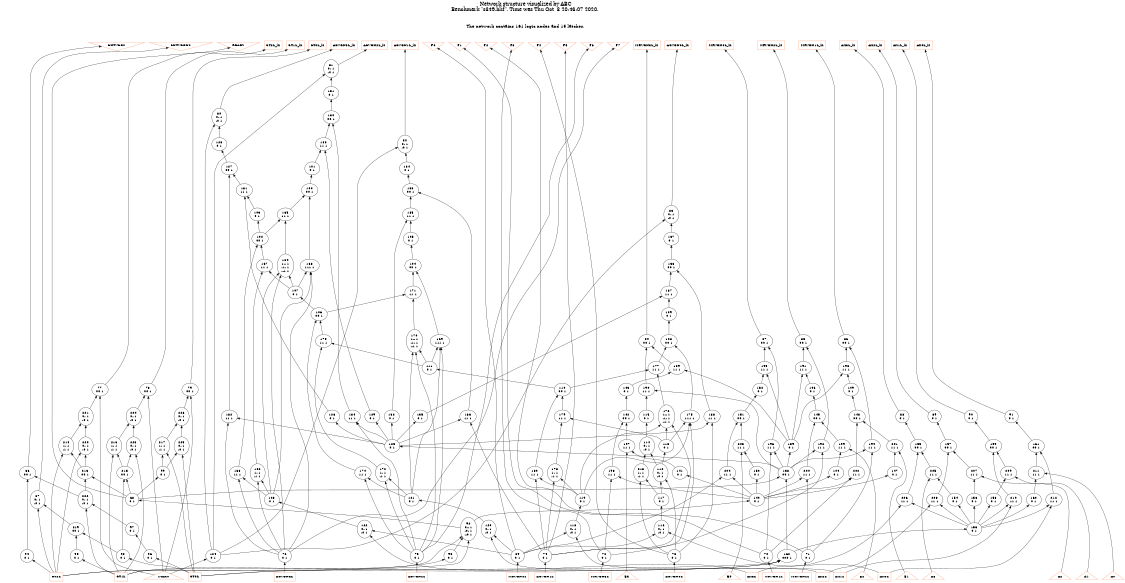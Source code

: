 # Network structure generated by ABC

digraph network {
size = "7.5,10";
center = true;
edge [dir = back];

{
  node [shape = plaintext];
  edge [style = invis];
  LevelTitle1 [label=""];
  LevelTitle2 [label=""];
  Level21 [label = ""];
  Level20 [label = ""];
  Level19 [label = ""];
  Level18 [label = ""];
  Level17 [label = ""];
  Level16 [label = ""];
  Level15 [label = ""];
  Level14 [label = ""];
  Level13 [label = ""];
  Level12 [label = ""];
  Level11 [label = ""];
  Level10 [label = ""];
  Level9 [label = ""];
  Level8 [label = ""];
  Level7 [label = ""];
  Level6 [label = ""];
  Level5 [label = ""];
  Level4 [label = ""];
  Level3 [label = ""];
  Level2 [label = ""];
  Level1 [label = ""];
  Level0 [label = ""];
  LevelTitle1 ->  LevelTitle2 ->  Level21 ->  Level20 ->  Level19 ->  Level18 ->  Level17 ->  Level16 ->  Level15 ->  Level14 ->  Level13 ->  Level12 ->  Level11 ->  Level10 ->  Level9 ->  Level8 ->  Level7 ->  Level6 ->  Level5 ->  Level4 ->  Level3 ->  Level2 ->  Level1 ->  Level0;
}

{
  rank = same;
  LevelTitle1;
  title1 [shape=plaintext,
          fontsize=20,
          fontname = "Times-Roman",
          label="Network structure visualized by ABC\nBenchmark \"s349.blif\". Time was Thu Oct  8 20:46:07 2020. "
         ];
}

{
  rank = same;
  LevelTitle2;
  title2 [shape=plaintext,
          fontsize=18,
          fontname = "Times-Roman",
          label="The network contains 161 logic nodes and 15 latches.\n"
         ];
}

{
  rank = same;
  Level21;
  Node10 [label = "CNTVCO2", shape = invtriangle, color = coral, fillcolor = coral];
  Node11 [label = "CNTVCON2", shape = invtriangle, color = coral, fillcolor = coral];
  Node12 [label = "READY", shape = invtriangle, color = coral, fillcolor = coral];
  Node13 [label = "P0", shape = invtriangle, color = coral, fillcolor = coral];
  Node14 [label = "P1", shape = invtriangle, color = coral, fillcolor = coral];
  Node15 [label = "P2", shape = invtriangle, color = coral, fillcolor = coral];
  Node16 [label = "P3", shape = invtriangle, color = coral, fillcolor = coral];
  Node17 [label = "P4", shape = invtriangle, color = coral, fillcolor = coral];
  Node18 [label = "P5", shape = invtriangle, color = coral, fillcolor = coral];
  Node19 [label = "P6", shape = invtriangle, color = coral, fillcolor = coral];
  Node20 [label = "P7", shape = invtriangle, color = coral, fillcolor = coral];
  Node22 [label = "CT2L_in", shape = box, color = coral, fillcolor = coral];
  Node25 [label = "CT1L_in", shape = box, color = coral, fillcolor = coral];
  Node28 [label = "CT0L_in", shape = box, color = coral, fillcolor = coral];
  Node31 [label = "ACVQN3L_in", shape = box, color = coral, fillcolor = coral];
  Node34 [label = "ACVQN2L_in", shape = box, color = coral, fillcolor = coral];
  Node37 [label = "ACVQN1L_in", shape = box, color = coral, fillcolor = coral];
  Node40 [label = "ACVQN0L_in", shape = box, color = coral, fillcolor = coral];
  Node43 [label = "MRVQN3L_in", shape = box, color = coral, fillcolor = coral];
  Node46 [label = "MRVQN2L_in", shape = box, color = coral, fillcolor = coral];
  Node49 [label = "MRVQN1L_in", shape = box, color = coral, fillcolor = coral];
  Node52 [label = "MRVQN0L_in", shape = box, color = coral, fillcolor = coral];
  Node55 [label = "AX3L_in", shape = box, color = coral, fillcolor = coral];
  Node58 [label = "AX2L_in", shape = box, color = coral, fillcolor = coral];
  Node61 [label = "AX1L_in", shape = box, color = coral, fillcolor = coral];
  Node64 [label = "AX0L_in", shape = box, color = coral, fillcolor = coral];
}

{
  rank = same;
  Level20;
  Node81 [label = "81\n0- 1\n-0 1", shape = ellipse];
}

{
  rank = same;
  Level19;
  Node131 [label = "131\n0 1", shape = ellipse];
}

{
  rank = same;
  Level18;
  Node80 [label = "80\n0- 1\n-0 1", shape = ellipse];
  Node130 [label = "130\n00 1", shape = ellipse];
}

{
  rank = same;
  Level17;
  Node82 [label = "82\n0- 1\n-0 1", shape = ellipse];
  Node128 [label = "128\n0 1", shape = ellipse];
  Node183 [label = "183\n11 1", shape = ellipse];
}

{
  rank = same;
  Level16;
  Node101 [label = "101\n0 1", shape = ellipse];
  Node127 [label = "127\n00 1", shape = ellipse];
  Node134 [label = "134\n0 1", shape = ellipse];
}

{
  rank = same;
  Level15;
  Node100 [label = "100\n00 1", shape = ellipse];
  Node133 [label = "133\n00 1", shape = ellipse];
  Node181 [label = "181\n11 1", shape = ellipse];
}

{
  rank = same;
  Level14;
  Node83 [label = "83\n0- 1\n-0 1", shape = ellipse];
  Node103 [label = "103\n0 1", shape = ellipse];
  Node165 [label = "165\n11 1", shape = ellipse];
  Node185 [label = "185\n11 1", shape = ellipse];
}

{
  rank = same;
  Level13;
  Node102 [label = "102\n00 1", shape = ellipse];
  Node105 [label = "105\n0 1", shape = ellipse];
  Node137 [label = "137\n0 1", shape = ellipse];
}

{
  rank = same;
  Level12;
  Node104 [label = "104\n00 1", shape = ellipse];
  Node136 [label = "136\n00 1", shape = ellipse];
  Node163 [label = "163\n111 1", shape = ellipse];
  Node164 [label = "164\n1-- 1\n-1- 1\n--1 1", shape = ellipse];
  Node167 [label = "167\n11 1", shape = ellipse];
}

{
  rank = same;
  Level11;
  Node107 [label = "107\n0 1", shape = ellipse];
  Node171 [label = "171\n11 1", shape = ellipse];
  Node187 [label = "187\n11 1", shape = ellipse];
}

{
  rank = same;
  Level10;
  Node106 [label = "106\n00 1", shape = ellipse];
  Node109 [label = "109\n0 1", shape = ellipse];
}

{
  rank = same;
  Level9;
  Node84 [label = "84\n00 1", shape = ellipse];
  Node85 [label = "85\n00 1", shape = ellipse];
  Node86 [label = "86\n00 1", shape = ellipse];
  Node87 [label = "87\n00 1", shape = ellipse];
  Node108 [label = "108\n00 1", shape = ellipse];
  Node169 [label = "169\n111 1", shape = ellipse];
  Node170 [label = "170\n1-- 1\n-1- 1\n--1 1", shape = ellipse];
  Node173 [label = "173\n11 1", shape = ellipse];
}

{
  rank = same;
  Level8;
  Node111 [label = "111\n0 1", shape = ellipse];
  Node177 [label = "177\n11 1", shape = ellipse];
  Node189 [label = "189\n11 1", shape = ellipse];
  Node191 [label = "191\n11 1", shape = ellipse];
  Node193 [label = "193\n11 1", shape = ellipse];
  Node195 [label = "195\n11 1", shape = ellipse];
}

{
  rank = same;
  Level7;
  Node77 [label = "77\n00 1", shape = ellipse];
  Node78 [label = "78\n00 1", shape = ellipse];
  Node79 [label = "79\n00 1", shape = ellipse];
  Node110 [label = "110\n00 1", shape = ellipse];
  Node143 [label = "143\n0 1", shape = ellipse];
  Node146 [label = "146\n0 1", shape = ellipse];
  Node149 [label = "149\n0 1", shape = ellipse];
  Node152 [label = "152\n0 1", shape = ellipse];
  Node190 [label = "190\n11 1", shape = ellipse];
}

{
  rank = same;
  Level6;
  Node88 [label = "88\n0 1", shape = ellipse];
  Node89 [label = "89\n0 1", shape = ellipse];
  Node90 [label = "90\n0 1", shape = ellipse];
  Node91 [label = "91\n0 1", shape = ellipse];
  Node115 [label = "115\n0 1", shape = ellipse];
  Node126 [label = "126\n0 1", shape = ellipse];
  Node129 [label = "129\n0 1", shape = ellipse];
  Node132 [label = "132\n0 1", shape = ellipse];
  Node135 [label = "135\n0 1", shape = ellipse];
  Node142 [label = "142\n00 1", shape = ellipse];
  Node145 [label = "145\n00 1", shape = ellipse];
  Node148 [label = "148\n00 1", shape = ellipse];
  Node151 [label = "151\n00 1", shape = ellipse];
  Node175 [label = "175\n111 1", shape = ellipse];
  Node176 [label = "176\n1-- 1\n-1- 1\n--1 1", shape = ellipse];
  Node179 [label = "179\n11 1", shape = ellipse];
  Node182 [label = "182\n11 1", shape = ellipse];
  Node184 [label = "184\n11 1", shape = ellipse];
  Node186 [label = "186\n11 1", shape = ellipse];
  Node188 [label = "188\n11 1", shape = ellipse];
  Node221 [label = "221\n0- 1\n-0 1", shape = ellipse];
  Node224 [label = "224\n0- 1\n-0 1", shape = ellipse];
  Node226 [label = "226\n0- 1\n-0 1", shape = ellipse];
}

{
  rank = same;
  Level5;
  Node113 [label = "113\n0 1", shape = ellipse];
  Node114 [label = "114\n0- 1\n-0 1", shape = ellipse];
  Node125 [label = "125\n0 1", shape = ellipse];
  Node139 [label = "139\n0 1", shape = ellipse];
  Node155 [label = "155\n00 1", shape = ellipse];
  Node157 [label = "157\n00 1", shape = ellipse];
  Node159 [label = "159\n00 1", shape = ellipse];
  Node161 [label = "161\n00 1", shape = ellipse];
  Node192 [label = "192\n11 1", shape = ellipse];
  Node194 [label = "194\n11 1", shape = ellipse];
  Node196 [label = "196\n11 1", shape = ellipse];
  Node197 [label = "197\n11 1", shape = ellipse];
  Node199 [label = "199\n11 1", shape = ellipse];
  Node201 [label = "201\n11 1", shape = ellipse];
  Node203 [label = "203\n11 1", shape = ellipse];
  Node214 [label = "214\n1- 1\n-1 1", shape = ellipse];
  Node216 [label = "216\n1- 1\n-1 1", shape = ellipse];
  Node217 [label = "217\n1- 1\n-1 1", shape = ellipse];
  Node220 [label = "220\n0- 1\n-0 1", shape = ellipse];
  Node223 [label = "223\n0- 1\n-0 1", shape = ellipse];
  Node225 [label = "225\n0- 1\n-0 1", shape = ellipse];
}

{
  rank = same;
  Level4;
  Node66 [label = "66\n00 1", shape = ellipse];
  Node99 [label = "99\n0 1", shape = ellipse];
  Node112 [label = "112\n0- 1\n-0 1", shape = ellipse];
  Node138 [label = "138\n00 1", shape = ellipse];
  Node141 [label = "141\n0 1", shape = ellipse];
  Node144 [label = "144\n0 1", shape = ellipse];
  Node147 [label = "147\n0 1", shape = ellipse];
  Node150 [label = "150\n0 1", shape = ellipse];
  Node166 [label = "166\n1- 1\n-1 1", shape = ellipse];
  Node168 [label = "168\n11 1", shape = ellipse];
  Node172 [label = "172\n1- 1\n-1 1", shape = ellipse];
  Node174 [label = "174\n11 1", shape = ellipse];
  Node178 [label = "178\n1- 1\n-1 1", shape = ellipse];
  Node180 [label = "180\n11 1", shape = ellipse];
  Node198 [label = "198\n11 1", shape = ellipse];
  Node200 [label = "200\n11 1", shape = ellipse];
  Node202 [label = "202\n11 1", shape = ellipse];
  Node204 [label = "204\n11 1", shape = ellipse];
  Node205 [label = "205\n11 1", shape = ellipse];
  Node207 [label = "207\n11 1", shape = ellipse];
  Node209 [label = "209\n11 1", shape = ellipse];
  Node211 [label = "211\n11 1", shape = ellipse];
  Node213 [label = "213\n00 1", shape = ellipse];
  Node215 [label = "215\n00 1", shape = ellipse];
  Node218 [label = "218\n1- 1\n-1 1", shape = ellipse];
}

{
  rank = same;
  Level3;
  Node67 [label = "67\n0- 1\n-0 1", shape = ellipse];
  Node68 [label = "68\n0 1", shape = ellipse];
  Node117 [label = "117\n0 1", shape = ellipse];
  Node119 [label = "119\n0 1", shape = ellipse];
  Node121 [label = "121\n0 1", shape = ellipse];
  Node123 [label = "123\n0 1", shape = ellipse];
  Node140 [label = "140\n0 1", shape = ellipse];
  Node154 [label = "154\n0 1", shape = ellipse];
  Node156 [label = "156\n0 1", shape = ellipse];
  Node158 [label = "158\n0 1", shape = ellipse];
  Node160 [label = "160\n0 1", shape = ellipse];
  Node206 [label = "206\n11 1", shape = ellipse];
  Node208 [label = "208\n11 1", shape = ellipse];
  Node210 [label = "210\n11 1", shape = ellipse];
  Node212 [label = "212\n11 1", shape = ellipse];
  Node222 [label = "222\n0- 1\n-0 1", shape = ellipse];
}

{
  rank = same;
  Level2;
  Node92 [label = "92\n0-- 1\n-0- 1\n--0 1", shape = ellipse];
  Node97 [label = "97\n0 1", shape = ellipse];
  Node116 [label = "116\n0- 1\n-0 1", shape = ellipse];
  Node118 [label = "118\n0- 1\n-0 1", shape = ellipse];
  Node120 [label = "120\n0- 1\n-0 1", shape = ellipse];
  Node122 [label = "122\n0- 1\n-0 1", shape = ellipse];
  Node153 [label = "153\n0 1", shape = ellipse];
  Node219 [label = "219\n00 1", shape = ellipse];
}

{
  rank = same;
  Level1;
  Node69 [label = "69\n0 1", shape = ellipse];
  Node70 [label = "70\n0 1", shape = ellipse];
  Node71 [label = "71\n0 1", shape = ellipse];
  Node72 [label = "72\n0 1", shape = ellipse];
  Node73 [label = "73\n0 1", shape = ellipse];
  Node74 [label = "74\n0 1", shape = ellipse];
  Node75 [label = "75\n0 1", shape = ellipse];
  Node76 [label = "76\n0 1", shape = ellipse];
  Node93 [label = "93\n0 1", shape = ellipse];
  Node94 [label = "94\n0 1", shape = ellipse];
  Node95 [label = "95\n0 1", shape = ellipse];
  Node96 [label = "96\n0 1", shape = ellipse];
  Node98 [label = "98\n0 1", shape = ellipse];
  Node124 [label = "124\n0 1", shape = ellipse];
  Node162 [label = "162\n000 1", shape = ellipse];
}

{
  rank = same;
  Level0;
  Node1 [label = "START", shape = triangle, color = coral, fillcolor = coral];
  Node2 [label = "B0", shape = triangle, color = coral, fillcolor = coral];
  Node3 [label = "B1", shape = triangle, color = coral, fillcolor = coral];
  Node4 [label = "B2", shape = triangle, color = coral, fillcolor = coral];
  Node5 [label = "B3", shape = triangle, color = coral, fillcolor = coral];
  Node6 [label = "A0", shape = triangle, color = coral, fillcolor = coral];
  Node7 [label = "A1", shape = triangle, color = coral, fillcolor = coral];
  Node8 [label = "A2", shape = triangle, color = coral, fillcolor = coral];
  Node9 [label = "A3", shape = triangle, color = coral, fillcolor = coral];
  Node23 [label = "CT2L", shape = box, color = coral, fillcolor = coral];
  Node26 [label = "CT1L", shape = box, color = coral, fillcolor = coral];
  Node29 [label = "CT0L", shape = box, color = coral, fillcolor = coral];
  Node32 [label = "ACVQN3L", shape = box, color = coral, fillcolor = coral];
  Node35 [label = "ACVQN2L", shape = box, color = coral, fillcolor = coral];
  Node38 [label = "ACVQN1L", shape = box, color = coral, fillcolor = coral];
  Node41 [label = "ACVQN0L", shape = box, color = coral, fillcolor = coral];
  Node44 [label = "MRVQN3L", shape = box, color = coral, fillcolor = coral];
  Node47 [label = "MRVQN2L", shape = box, color = coral, fillcolor = coral];
  Node50 [label = "MRVQN1L", shape = box, color = coral, fillcolor = coral];
  Node53 [label = "MRVQN0L", shape = box, color = coral, fillcolor = coral];
  Node56 [label = "AX3L", shape = box, color = coral, fillcolor = coral];
  Node59 [label = "AX2L", shape = box, color = coral, fillcolor = coral];
  Node62 [label = "AX1L", shape = box, color = coral, fillcolor = coral];
  Node65 [label = "AX0L", shape = box, color = coral, fillcolor = coral];
}

title1 -> title2 [style = invis];
title2 -> Node10 [style = invis];
title2 -> Node11 [style = invis];
title2 -> Node12 [style = invis];
title2 -> Node13 [style = invis];
title2 -> Node14 [style = invis];
title2 -> Node15 [style = invis];
title2 -> Node16 [style = invis];
title2 -> Node17 [style = invis];
title2 -> Node18 [style = invis];
title2 -> Node19 [style = invis];
title2 -> Node20 [style = invis];
title2 -> Node22 [style = invis];
title2 -> Node25 [style = invis];
title2 -> Node28 [style = invis];
title2 -> Node31 [style = invis];
title2 -> Node34 [style = invis];
title2 -> Node37 [style = invis];
title2 -> Node40 [style = invis];
title2 -> Node43 [style = invis];
title2 -> Node46 [style = invis];
title2 -> Node49 [style = invis];
title2 -> Node52 [style = invis];
title2 -> Node55 [style = invis];
title2 -> Node58 [style = invis];
title2 -> Node61 [style = invis];
title2 -> Node64 [style = invis];
Node10 -> Node11 [style = invis];
Node11 -> Node12 [style = invis];
Node12 -> Node13 [style = invis];
Node13 -> Node14 [style = invis];
Node14 -> Node15 [style = invis];
Node15 -> Node16 [style = invis];
Node16 -> Node17 [style = invis];
Node17 -> Node18 [style = invis];
Node18 -> Node19 [style = invis];
Node19 -> Node20 [style = invis];
Node10 -> Node66 [style = solid];
Node11 -> Node67 [style = solid];
Node12 -> Node68 [style = solid];
Node13 -> Node69 [style = solid];
Node14 -> Node70 [style = solid];
Node15 -> Node71 [style = solid];
Node16 -> Node72 [style = solid];
Node17 -> Node73 [style = solid];
Node18 -> Node74 [style = solid];
Node19 -> Node75 [style = solid];
Node20 -> Node76 [style = solid];
Node22 -> Node77 [style = solid];
Node25 -> Node78 [style = solid];
Node28 -> Node79 [style = solid];
Node31 -> Node80 [style = solid];
Node34 -> Node81 [style = solid];
Node37 -> Node82 [style = solid];
Node40 -> Node83 [style = solid];
Node43 -> Node84 [style = solid];
Node46 -> Node85 [style = solid];
Node49 -> Node86 [style = solid];
Node52 -> Node87 [style = solid];
Node55 -> Node88 [style = solid];
Node58 -> Node89 [style = solid];
Node61 -> Node90 [style = solid];
Node64 -> Node91 [style = solid];
Node66 -> Node94 [style = solid];
Node66 -> Node222 [style = solid];
Node67 -> Node23 [style = solid];
Node67 -> Node219 [style = solid];
Node68 -> Node92 [style = solid];
Node69 -> Node53 [style = solid];
Node70 -> Node50 [style = solid];
Node71 -> Node47 [style = solid];
Node72 -> Node44 [style = solid];
Node73 -> Node41 [style = solid];
Node74 -> Node38 [style = solid];
Node75 -> Node35 [style = solid];
Node76 -> Node32 [style = solid];
Node77 -> Node221 [style = solid];
Node77 -> Node1 [style = solid];
Node78 -> Node224 [style = solid];
Node78 -> Node1 [style = solid];
Node79 -> Node226 [style = solid];
Node79 -> Node1 [style = solid];
Node80 -> Node124 [style = solid];
Node80 -> Node128 [style = solid];
Node81 -> Node124 [style = solid];
Node81 -> Node131 [style = solid];
Node82 -> Node124 [style = solid];
Node82 -> Node134 [style = solid];
Node83 -> Node124 [style = solid];
Node83 -> Node137 [style = solid];
Node84 -> Node189 [style = solid];
Node84 -> Node190 [style = solid];
Node85 -> Node191 [style = solid];
Node85 -> Node192 [style = solid];
Node86 -> Node193 [style = solid];
Node86 -> Node194 [style = solid];
Node87 -> Node195 [style = solid];
Node87 -> Node196 [style = solid];
Node88 -> Node155 [style = solid];
Node89 -> Node157 [style = solid];
Node90 -> Node159 [style = solid];
Node91 -> Node161 [style = solid];
Node92 -> Node29 [style = solid];
Node92 -> Node93 [style = solid];
Node92 -> Node23 [style = solid];
Node93 -> Node26 [style = solid];
Node94 -> Node23 [style = solid];
Node95 -> Node26 [style = solid];
Node96 -> Node29 [style = solid];
Node97 -> Node96 [style = solid];
Node98 -> Node29 [style = solid];
Node99 -> Node68 [style = solid];
Node100 -> Node163 [style = solid];
Node100 -> Node165 [style = solid];
Node101 -> Node100 [style = solid];
Node102 -> Node167 [style = solid];
Node102 -> Node168 [style = solid];
Node103 -> Node102 [style = solid];
Node104 -> Node169 [style = solid];
Node104 -> Node171 [style = solid];
Node105 -> Node104 [style = solid];
Node106 -> Node173 [style = solid];
Node106 -> Node174 [style = solid];
Node107 -> Node106 [style = solid];
Node108 -> Node175 [style = solid];
Node108 -> Node177 [style = solid];
Node109 -> Node108 [style = solid];
Node110 -> Node179 [style = solid];
Node110 -> Node180 [style = solid];
Node111 -> Node110 [style = solid];
Node112 -> Node117 [style = solid];
Node112 -> Node73 [style = solid];
Node113 -> Node112 [style = solid];
Node114 -> Node218 [style = solid];
Node114 -> Node112 [style = solid];
Node115 -> Node114 [style = solid];
Node116 -> Node69 [style = solid];
Node116 -> Node65 [style = solid];
Node117 -> Node116 [style = solid];
Node118 -> Node69 [style = solid];
Node118 -> Node62 [style = solid];
Node119 -> Node118 [style = solid];
Node120 -> Node69 [style = solid];
Node120 -> Node59 [style = solid];
Node121 -> Node120 [style = solid];
Node122 -> Node69 [style = solid];
Node122 -> Node56 [style = solid];
Node123 -> Node122 [style = solid];
Node124 -> Node1 [style = solid];
Node125 -> Node138 [style = solid];
Node126 -> Node125 [style = solid];
Node127 -> Node181 [style = solid];
Node127 -> Node182 [style = solid];
Node128 -> Node127 [style = solid];
Node129 -> Node125 [style = solid];
Node130 -> Node183 [style = solid];
Node130 -> Node184 [style = solid];
Node131 -> Node130 [style = solid];
Node132 -> Node125 [style = solid];
Node133 -> Node185 [style = solid];
Node133 -> Node186 [style = solid];
Node134 -> Node133 [style = solid];
Node135 -> Node125 [style = solid];
Node136 -> Node187 [style = solid];
Node136 -> Node188 [style = solid];
Node137 -> Node136 [style = solid];
Node138 -> Node68 [style = solid];
Node138 -> Node162 [style = solid];
Node139 -> Node138 [style = solid];
Node140 -> Node92 [style = solid];
Node141 -> Node140 [style = solid];
Node142 -> Node197 [style = solid];
Node142 -> Node198 [style = solid];
Node143 -> Node142 [style = solid];
Node144 -> Node140 [style = solid];
Node145 -> Node199 [style = solid];
Node145 -> Node200 [style = solid];
Node146 -> Node145 [style = solid];
Node147 -> Node140 [style = solid];
Node148 -> Node201 [style = solid];
Node148 -> Node202 [style = solid];
Node149 -> Node148 [style = solid];
Node150 -> Node140 [style = solid];
Node151 -> Node203 [style = solid];
Node151 -> Node204 [style = solid];
Node152 -> Node151 [style = solid];
Node153 -> Node162 [style = solid];
Node154 -> Node153 [style = solid];
Node155 -> Node205 [style = solid];
Node155 -> Node206 [style = solid];
Node156 -> Node153 [style = solid];
Node157 -> Node207 [style = solid];
Node157 -> Node208 [style = solid];
Node158 -> Node153 [style = solid];
Node159 -> Node209 [style = solid];
Node159 -> Node210 [style = solid];
Node160 -> Node153 [style = solid];
Node161 -> Node211 [style = solid];
Node161 -> Node212 [style = solid];
Node162 -> Node29 [style = solid];
Node162 -> Node26 [style = solid];
Node162 -> Node23 [style = solid];
Node163 -> Node107 [style = solid];
Node163 -> Node123 [style = solid];
Node163 -> Node76 [style = solid];
Node164 -> Node107 [style = solid];
Node164 -> Node123 [style = solid];
Node164 -> Node76 [style = solid];
Node165 -> Node164 [style = solid];
Node165 -> Node102 [style = solid];
Node166 -> Node123 [style = solid];
Node166 -> Node76 [style = solid];
Node167 -> Node107 [style = solid];
Node167 -> Node166 [style = solid];
Node168 -> Node123 [style = solid];
Node168 -> Node76 [style = solid];
Node169 -> Node111 [style = solid];
Node169 -> Node121 [style = solid];
Node169 -> Node75 [style = solid];
Node170 -> Node111 [style = solid];
Node170 -> Node121 [style = solid];
Node170 -> Node75 [style = solid];
Node171 -> Node170 [style = solid];
Node171 -> Node106 [style = solid];
Node172 -> Node121 [style = solid];
Node172 -> Node75 [style = solid];
Node173 -> Node111 [style = solid];
Node173 -> Node172 [style = solid];
Node174 -> Node121 [style = solid];
Node174 -> Node75 [style = solid];
Node175 -> Node113 [style = solid];
Node175 -> Node119 [style = solid];
Node175 -> Node74 [style = solid];
Node176 -> Node113 [style = solid];
Node176 -> Node119 [style = solid];
Node176 -> Node74 [style = solid];
Node177 -> Node176 [style = solid];
Node177 -> Node110 [style = solid];
Node178 -> Node119 [style = solid];
Node178 -> Node74 [style = solid];
Node179 -> Node113 [style = solid];
Node179 -> Node178 [style = solid];
Node180 -> Node119 [style = solid];
Node180 -> Node74 [style = solid];
Node181 -> Node126 [style = solid];
Node181 -> Node103 [style = solid];
Node182 -> Node125 [style = solid];
Node182 -> Node76 [style = solid];
Node183 -> Node129 [style = solid];
Node183 -> Node101 [style = solid];
Node184 -> Node125 [style = solid];
Node184 -> Node75 [style = solid];
Node185 -> Node132 [style = solid];
Node185 -> Node105 [style = solid];
Node186 -> Node125 [style = solid];
Node186 -> Node74 [style = solid];
Node187 -> Node135 [style = solid];
Node187 -> Node109 [style = solid];
Node188 -> Node125 [style = solid];
Node188 -> Node73 [style = solid];
Node189 -> Node139 [style = solid];
Node189 -> Node143 [style = solid];
Node190 -> Node138 [style = solid];
Node190 -> Node115 [style = solid];
Node191 -> Node139 [style = solid];
Node191 -> Node146 [style = solid];
Node192 -> Node138 [style = solid];
Node192 -> Node72 [style = solid];
Node193 -> Node139 [style = solid];
Node193 -> Node149 [style = solid];
Node194 -> Node138 [style = solid];
Node194 -> Node71 [style = solid];
Node195 -> Node139 [style = solid];
Node195 -> Node152 [style = solid];
Node196 -> Node138 [style = solid];
Node196 -> Node70 [style = solid];
Node197 -> Node141 [style = solid];
Node197 -> Node5 [style = solid];
Node198 -> Node140 [style = solid];
Node198 -> Node72 [style = solid];
Node199 -> Node144 [style = solid];
Node199 -> Node4 [style = solid];
Node200 -> Node140 [style = solid];
Node200 -> Node71 [style = solid];
Node201 -> Node147 [style = solid];
Node201 -> Node3 [style = solid];
Node202 -> Node140 [style = solid];
Node202 -> Node70 [style = solid];
Node203 -> Node150 [style = solid];
Node203 -> Node2 [style = solid];
Node204 -> Node140 [style = solid];
Node204 -> Node69 [style = solid];
Node205 -> Node154 [style = solid];
Node205 -> Node9 [style = solid];
Node206 -> Node153 [style = solid];
Node206 -> Node56 [style = solid];
Node207 -> Node156 [style = solid];
Node207 -> Node8 [style = solid];
Node208 -> Node153 [style = solid];
Node208 -> Node59 [style = solid];
Node209 -> Node158 [style = solid];
Node209 -> Node7 [style = solid];
Node210 -> Node153 [style = solid];
Node210 -> Node62 [style = solid];
Node211 -> Node160 [style = solid];
Node211 -> Node6 [style = solid];
Node212 -> Node153 [style = solid];
Node212 -> Node65 [style = solid];
Node213 -> Node68 [style = solid];
Node213 -> Node222 [style = solid];
Node214 -> Node23 [style = solid];
Node214 -> Node213 [style = solid];
Node215 -> Node68 [style = solid];
Node215 -> Node98 [style = solid];
Node216 -> Node26 [style = solid];
Node216 -> Node215 [style = solid];
Node217 -> Node29 [style = solid];
Node217 -> Node99 [style = solid];
Node218 -> Node117 [style = solid];
Node218 -> Node73 [style = solid];
Node219 -> Node95 [style = solid];
Node219 -> Node98 [style = solid];
Node220 -> Node23 [style = solid];
Node220 -> Node213 [style = solid];
Node221 -> Node214 [style = solid];
Node221 -> Node220 [style = solid];
Node222 -> Node26 [style = solid];
Node222 -> Node97 [style = solid];
Node223 -> Node26 [style = solid];
Node223 -> Node215 [style = solid];
Node224 -> Node216 [style = solid];
Node224 -> Node223 [style = solid];
Node225 -> Node29 [style = solid];
Node225 -> Node99 [style = solid];
Node226 -> Node217 [style = solid];
Node226 -> Node225 [style = solid];
}

